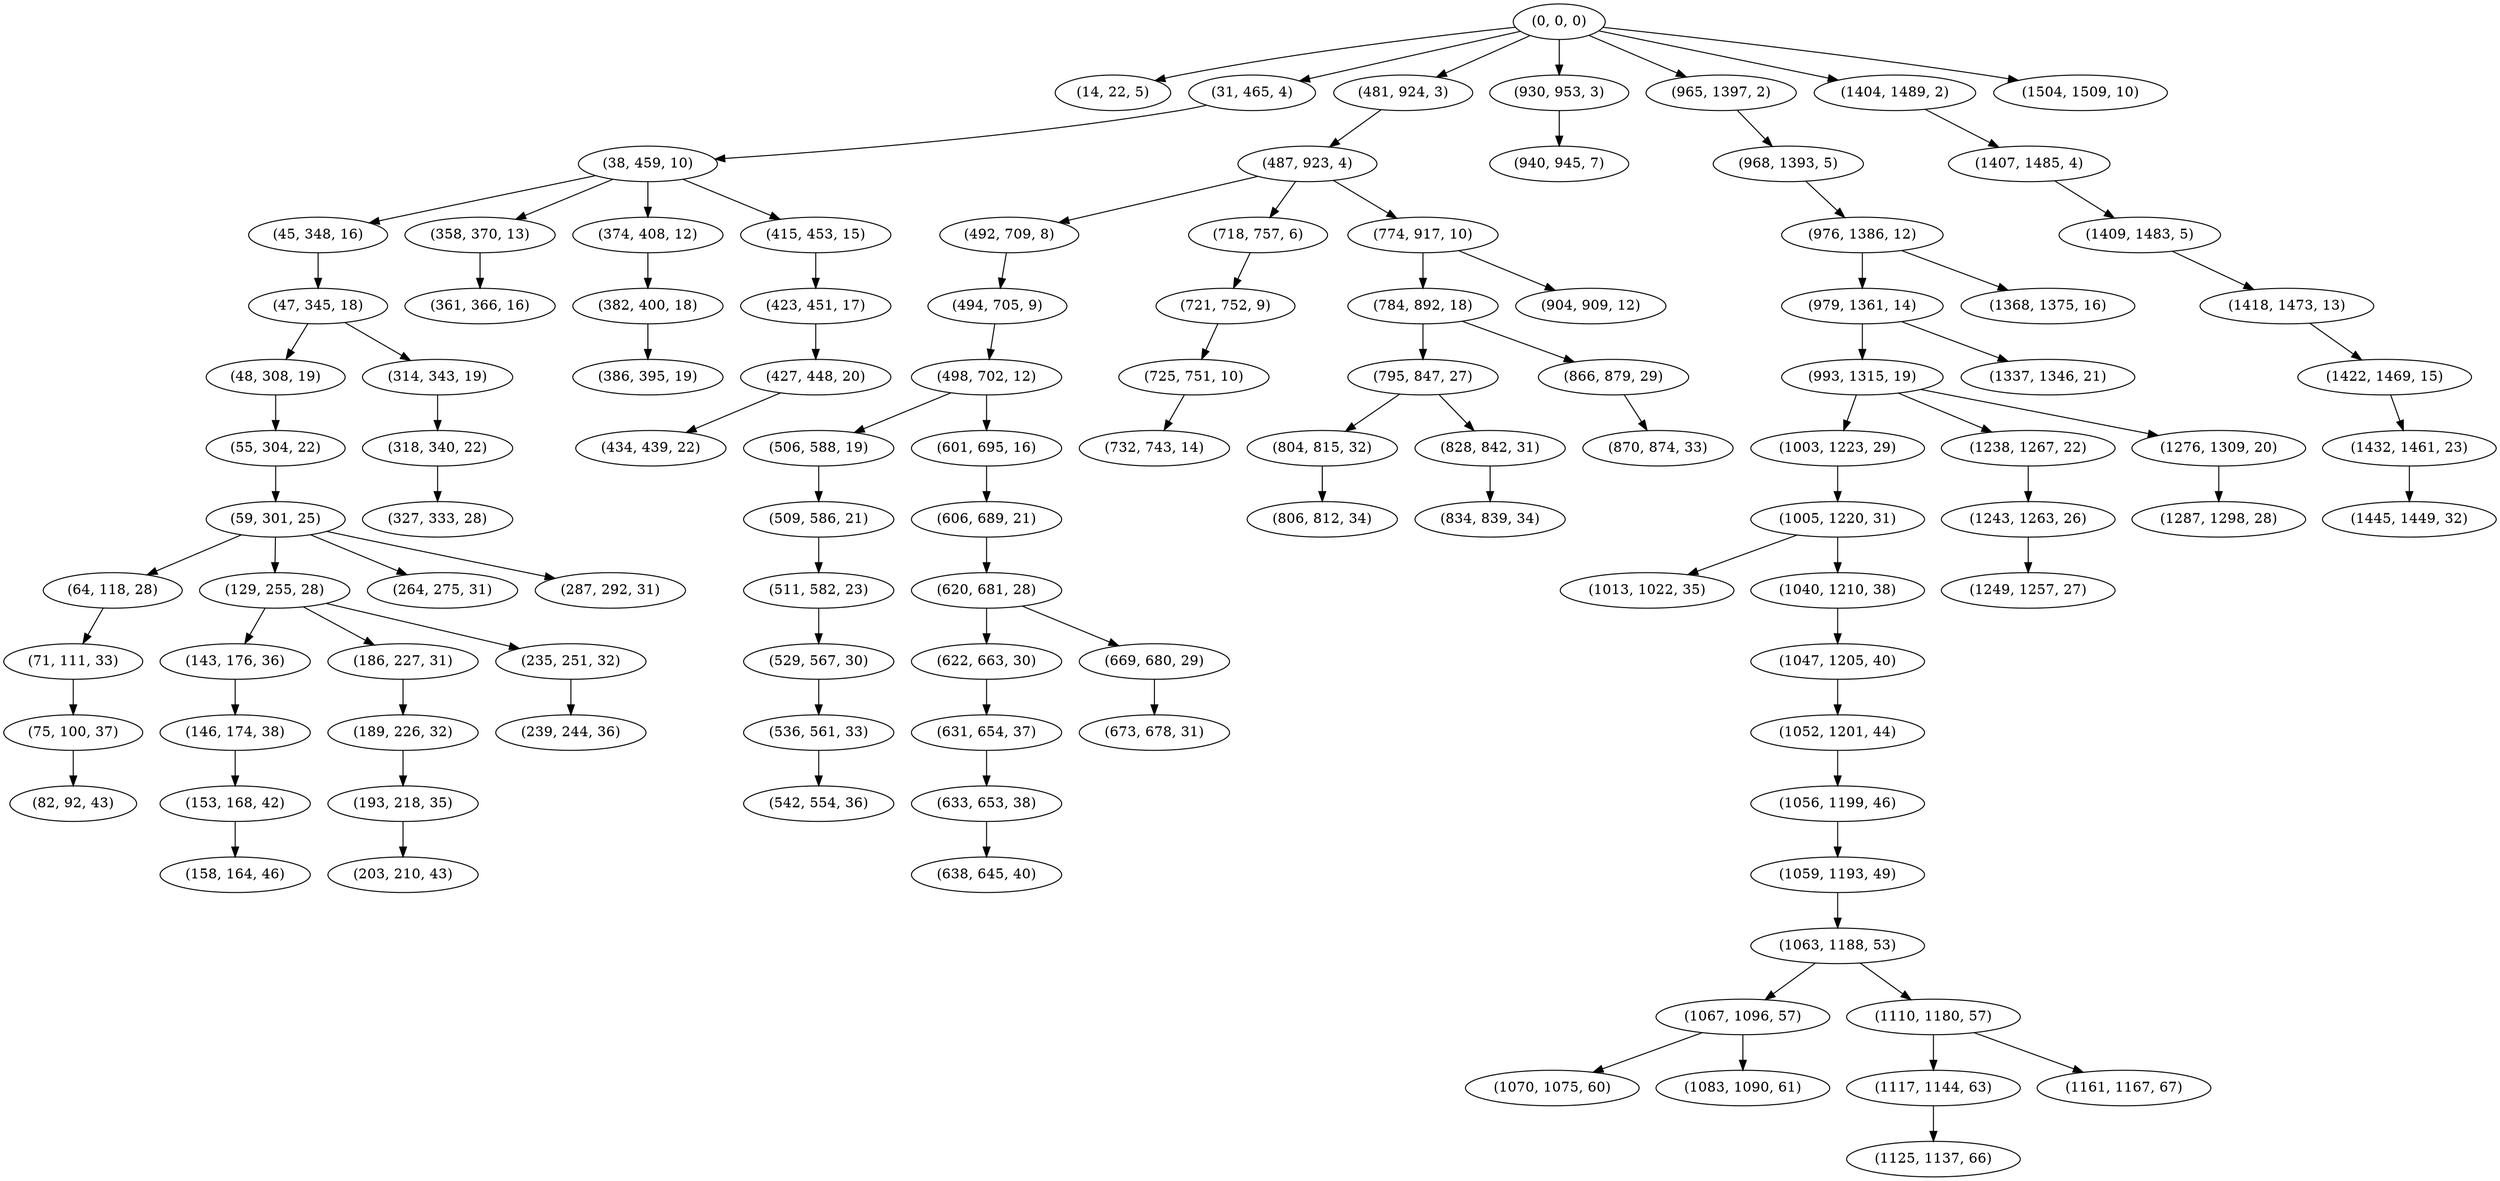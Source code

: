 digraph tree {
    "(0, 0, 0)";
    "(14, 22, 5)";
    "(31, 465, 4)";
    "(38, 459, 10)";
    "(45, 348, 16)";
    "(47, 345, 18)";
    "(48, 308, 19)";
    "(55, 304, 22)";
    "(59, 301, 25)";
    "(64, 118, 28)";
    "(71, 111, 33)";
    "(75, 100, 37)";
    "(82, 92, 43)";
    "(129, 255, 28)";
    "(143, 176, 36)";
    "(146, 174, 38)";
    "(153, 168, 42)";
    "(158, 164, 46)";
    "(186, 227, 31)";
    "(189, 226, 32)";
    "(193, 218, 35)";
    "(203, 210, 43)";
    "(235, 251, 32)";
    "(239, 244, 36)";
    "(264, 275, 31)";
    "(287, 292, 31)";
    "(314, 343, 19)";
    "(318, 340, 22)";
    "(327, 333, 28)";
    "(358, 370, 13)";
    "(361, 366, 16)";
    "(374, 408, 12)";
    "(382, 400, 18)";
    "(386, 395, 19)";
    "(415, 453, 15)";
    "(423, 451, 17)";
    "(427, 448, 20)";
    "(434, 439, 22)";
    "(481, 924, 3)";
    "(487, 923, 4)";
    "(492, 709, 8)";
    "(494, 705, 9)";
    "(498, 702, 12)";
    "(506, 588, 19)";
    "(509, 586, 21)";
    "(511, 582, 23)";
    "(529, 567, 30)";
    "(536, 561, 33)";
    "(542, 554, 36)";
    "(601, 695, 16)";
    "(606, 689, 21)";
    "(620, 681, 28)";
    "(622, 663, 30)";
    "(631, 654, 37)";
    "(633, 653, 38)";
    "(638, 645, 40)";
    "(669, 680, 29)";
    "(673, 678, 31)";
    "(718, 757, 6)";
    "(721, 752, 9)";
    "(725, 751, 10)";
    "(732, 743, 14)";
    "(774, 917, 10)";
    "(784, 892, 18)";
    "(795, 847, 27)";
    "(804, 815, 32)";
    "(806, 812, 34)";
    "(828, 842, 31)";
    "(834, 839, 34)";
    "(866, 879, 29)";
    "(870, 874, 33)";
    "(904, 909, 12)";
    "(930, 953, 3)";
    "(940, 945, 7)";
    "(965, 1397, 2)";
    "(968, 1393, 5)";
    "(976, 1386, 12)";
    "(979, 1361, 14)";
    "(993, 1315, 19)";
    "(1003, 1223, 29)";
    "(1005, 1220, 31)";
    "(1013, 1022, 35)";
    "(1040, 1210, 38)";
    "(1047, 1205, 40)";
    "(1052, 1201, 44)";
    "(1056, 1199, 46)";
    "(1059, 1193, 49)";
    "(1063, 1188, 53)";
    "(1067, 1096, 57)";
    "(1070, 1075, 60)";
    "(1083, 1090, 61)";
    "(1110, 1180, 57)";
    "(1117, 1144, 63)";
    "(1125, 1137, 66)";
    "(1161, 1167, 67)";
    "(1238, 1267, 22)";
    "(1243, 1263, 26)";
    "(1249, 1257, 27)";
    "(1276, 1309, 20)";
    "(1287, 1298, 28)";
    "(1337, 1346, 21)";
    "(1368, 1375, 16)";
    "(1404, 1489, 2)";
    "(1407, 1485, 4)";
    "(1409, 1483, 5)";
    "(1418, 1473, 13)";
    "(1422, 1469, 15)";
    "(1432, 1461, 23)";
    "(1445, 1449, 32)";
    "(1504, 1509, 10)";
    "(0, 0, 0)" -> "(14, 22, 5)";
    "(0, 0, 0)" -> "(31, 465, 4)";
    "(0, 0, 0)" -> "(481, 924, 3)";
    "(0, 0, 0)" -> "(930, 953, 3)";
    "(0, 0, 0)" -> "(965, 1397, 2)";
    "(0, 0, 0)" -> "(1404, 1489, 2)";
    "(0, 0, 0)" -> "(1504, 1509, 10)";
    "(31, 465, 4)" -> "(38, 459, 10)";
    "(38, 459, 10)" -> "(45, 348, 16)";
    "(38, 459, 10)" -> "(358, 370, 13)";
    "(38, 459, 10)" -> "(374, 408, 12)";
    "(38, 459, 10)" -> "(415, 453, 15)";
    "(45, 348, 16)" -> "(47, 345, 18)";
    "(47, 345, 18)" -> "(48, 308, 19)";
    "(47, 345, 18)" -> "(314, 343, 19)";
    "(48, 308, 19)" -> "(55, 304, 22)";
    "(55, 304, 22)" -> "(59, 301, 25)";
    "(59, 301, 25)" -> "(64, 118, 28)";
    "(59, 301, 25)" -> "(129, 255, 28)";
    "(59, 301, 25)" -> "(264, 275, 31)";
    "(59, 301, 25)" -> "(287, 292, 31)";
    "(64, 118, 28)" -> "(71, 111, 33)";
    "(71, 111, 33)" -> "(75, 100, 37)";
    "(75, 100, 37)" -> "(82, 92, 43)";
    "(129, 255, 28)" -> "(143, 176, 36)";
    "(129, 255, 28)" -> "(186, 227, 31)";
    "(129, 255, 28)" -> "(235, 251, 32)";
    "(143, 176, 36)" -> "(146, 174, 38)";
    "(146, 174, 38)" -> "(153, 168, 42)";
    "(153, 168, 42)" -> "(158, 164, 46)";
    "(186, 227, 31)" -> "(189, 226, 32)";
    "(189, 226, 32)" -> "(193, 218, 35)";
    "(193, 218, 35)" -> "(203, 210, 43)";
    "(235, 251, 32)" -> "(239, 244, 36)";
    "(314, 343, 19)" -> "(318, 340, 22)";
    "(318, 340, 22)" -> "(327, 333, 28)";
    "(358, 370, 13)" -> "(361, 366, 16)";
    "(374, 408, 12)" -> "(382, 400, 18)";
    "(382, 400, 18)" -> "(386, 395, 19)";
    "(415, 453, 15)" -> "(423, 451, 17)";
    "(423, 451, 17)" -> "(427, 448, 20)";
    "(427, 448, 20)" -> "(434, 439, 22)";
    "(481, 924, 3)" -> "(487, 923, 4)";
    "(487, 923, 4)" -> "(492, 709, 8)";
    "(487, 923, 4)" -> "(718, 757, 6)";
    "(487, 923, 4)" -> "(774, 917, 10)";
    "(492, 709, 8)" -> "(494, 705, 9)";
    "(494, 705, 9)" -> "(498, 702, 12)";
    "(498, 702, 12)" -> "(506, 588, 19)";
    "(498, 702, 12)" -> "(601, 695, 16)";
    "(506, 588, 19)" -> "(509, 586, 21)";
    "(509, 586, 21)" -> "(511, 582, 23)";
    "(511, 582, 23)" -> "(529, 567, 30)";
    "(529, 567, 30)" -> "(536, 561, 33)";
    "(536, 561, 33)" -> "(542, 554, 36)";
    "(601, 695, 16)" -> "(606, 689, 21)";
    "(606, 689, 21)" -> "(620, 681, 28)";
    "(620, 681, 28)" -> "(622, 663, 30)";
    "(620, 681, 28)" -> "(669, 680, 29)";
    "(622, 663, 30)" -> "(631, 654, 37)";
    "(631, 654, 37)" -> "(633, 653, 38)";
    "(633, 653, 38)" -> "(638, 645, 40)";
    "(669, 680, 29)" -> "(673, 678, 31)";
    "(718, 757, 6)" -> "(721, 752, 9)";
    "(721, 752, 9)" -> "(725, 751, 10)";
    "(725, 751, 10)" -> "(732, 743, 14)";
    "(774, 917, 10)" -> "(784, 892, 18)";
    "(774, 917, 10)" -> "(904, 909, 12)";
    "(784, 892, 18)" -> "(795, 847, 27)";
    "(784, 892, 18)" -> "(866, 879, 29)";
    "(795, 847, 27)" -> "(804, 815, 32)";
    "(795, 847, 27)" -> "(828, 842, 31)";
    "(804, 815, 32)" -> "(806, 812, 34)";
    "(828, 842, 31)" -> "(834, 839, 34)";
    "(866, 879, 29)" -> "(870, 874, 33)";
    "(930, 953, 3)" -> "(940, 945, 7)";
    "(965, 1397, 2)" -> "(968, 1393, 5)";
    "(968, 1393, 5)" -> "(976, 1386, 12)";
    "(976, 1386, 12)" -> "(979, 1361, 14)";
    "(976, 1386, 12)" -> "(1368, 1375, 16)";
    "(979, 1361, 14)" -> "(993, 1315, 19)";
    "(979, 1361, 14)" -> "(1337, 1346, 21)";
    "(993, 1315, 19)" -> "(1003, 1223, 29)";
    "(993, 1315, 19)" -> "(1238, 1267, 22)";
    "(993, 1315, 19)" -> "(1276, 1309, 20)";
    "(1003, 1223, 29)" -> "(1005, 1220, 31)";
    "(1005, 1220, 31)" -> "(1013, 1022, 35)";
    "(1005, 1220, 31)" -> "(1040, 1210, 38)";
    "(1040, 1210, 38)" -> "(1047, 1205, 40)";
    "(1047, 1205, 40)" -> "(1052, 1201, 44)";
    "(1052, 1201, 44)" -> "(1056, 1199, 46)";
    "(1056, 1199, 46)" -> "(1059, 1193, 49)";
    "(1059, 1193, 49)" -> "(1063, 1188, 53)";
    "(1063, 1188, 53)" -> "(1067, 1096, 57)";
    "(1063, 1188, 53)" -> "(1110, 1180, 57)";
    "(1067, 1096, 57)" -> "(1070, 1075, 60)";
    "(1067, 1096, 57)" -> "(1083, 1090, 61)";
    "(1110, 1180, 57)" -> "(1117, 1144, 63)";
    "(1110, 1180, 57)" -> "(1161, 1167, 67)";
    "(1117, 1144, 63)" -> "(1125, 1137, 66)";
    "(1238, 1267, 22)" -> "(1243, 1263, 26)";
    "(1243, 1263, 26)" -> "(1249, 1257, 27)";
    "(1276, 1309, 20)" -> "(1287, 1298, 28)";
    "(1404, 1489, 2)" -> "(1407, 1485, 4)";
    "(1407, 1485, 4)" -> "(1409, 1483, 5)";
    "(1409, 1483, 5)" -> "(1418, 1473, 13)";
    "(1418, 1473, 13)" -> "(1422, 1469, 15)";
    "(1422, 1469, 15)" -> "(1432, 1461, 23)";
    "(1432, 1461, 23)" -> "(1445, 1449, 32)";
}
